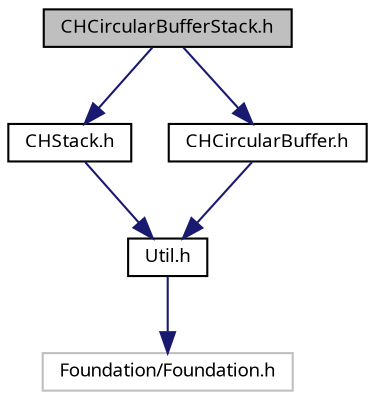 digraph "CHCircularBufferStack.h"
{
  bgcolor="transparent";
  edge [fontname="LucidaGrande",fontsize="9",labelfontname="LucidaGrande",labelfontsize="9"];
  node [fontname="LucidaGrande",fontsize="9",shape=record];
  Node1 [label="CHCircularBufferStack.h",height=0.2,width=0.4,color="black", fillcolor="grey75", style="filled" fontcolor="black"];
  Node1 -> Node2 [color="midnightblue",fontsize="9",style="solid",fontname="LucidaGrande"];
  Node2 [label="CHStack.h",height=0.2,width=0.4,color="black",URL="$_c_h_stack_8h.html",tooltip="A stack protocol with methods for LIFO (&quot;Last In, First Out&quot;) operations."];
  Node2 -> Node3 [color="midnightblue",fontsize="9",style="solid",fontname="LucidaGrande"];
  Node3 [label="Util.h",height=0.2,width=0.4,color="black",URL="$_util_8h.html",tooltip="A group of utility C functions for simplifying common exceptions and logging."];
  Node3 -> Node4 [color="midnightblue",fontsize="9",style="solid",fontname="LucidaGrande"];
  Node4 [label="Foundation/Foundation.h",height=0.2,width=0.4,color="grey75"];
  Node1 -> Node5 [color="midnightblue",fontsize="9",style="solid",fontname="LucidaGrande"];
  Node5 [label="CHCircularBuffer.h",height=0.2,width=0.4,color="black",URL="$_c_h_circular_buffer_8h.html",tooltip="A circular buffer array."];
  Node5 -> Node3 [color="midnightblue",fontsize="9",style="solid",fontname="LucidaGrande"];
}

